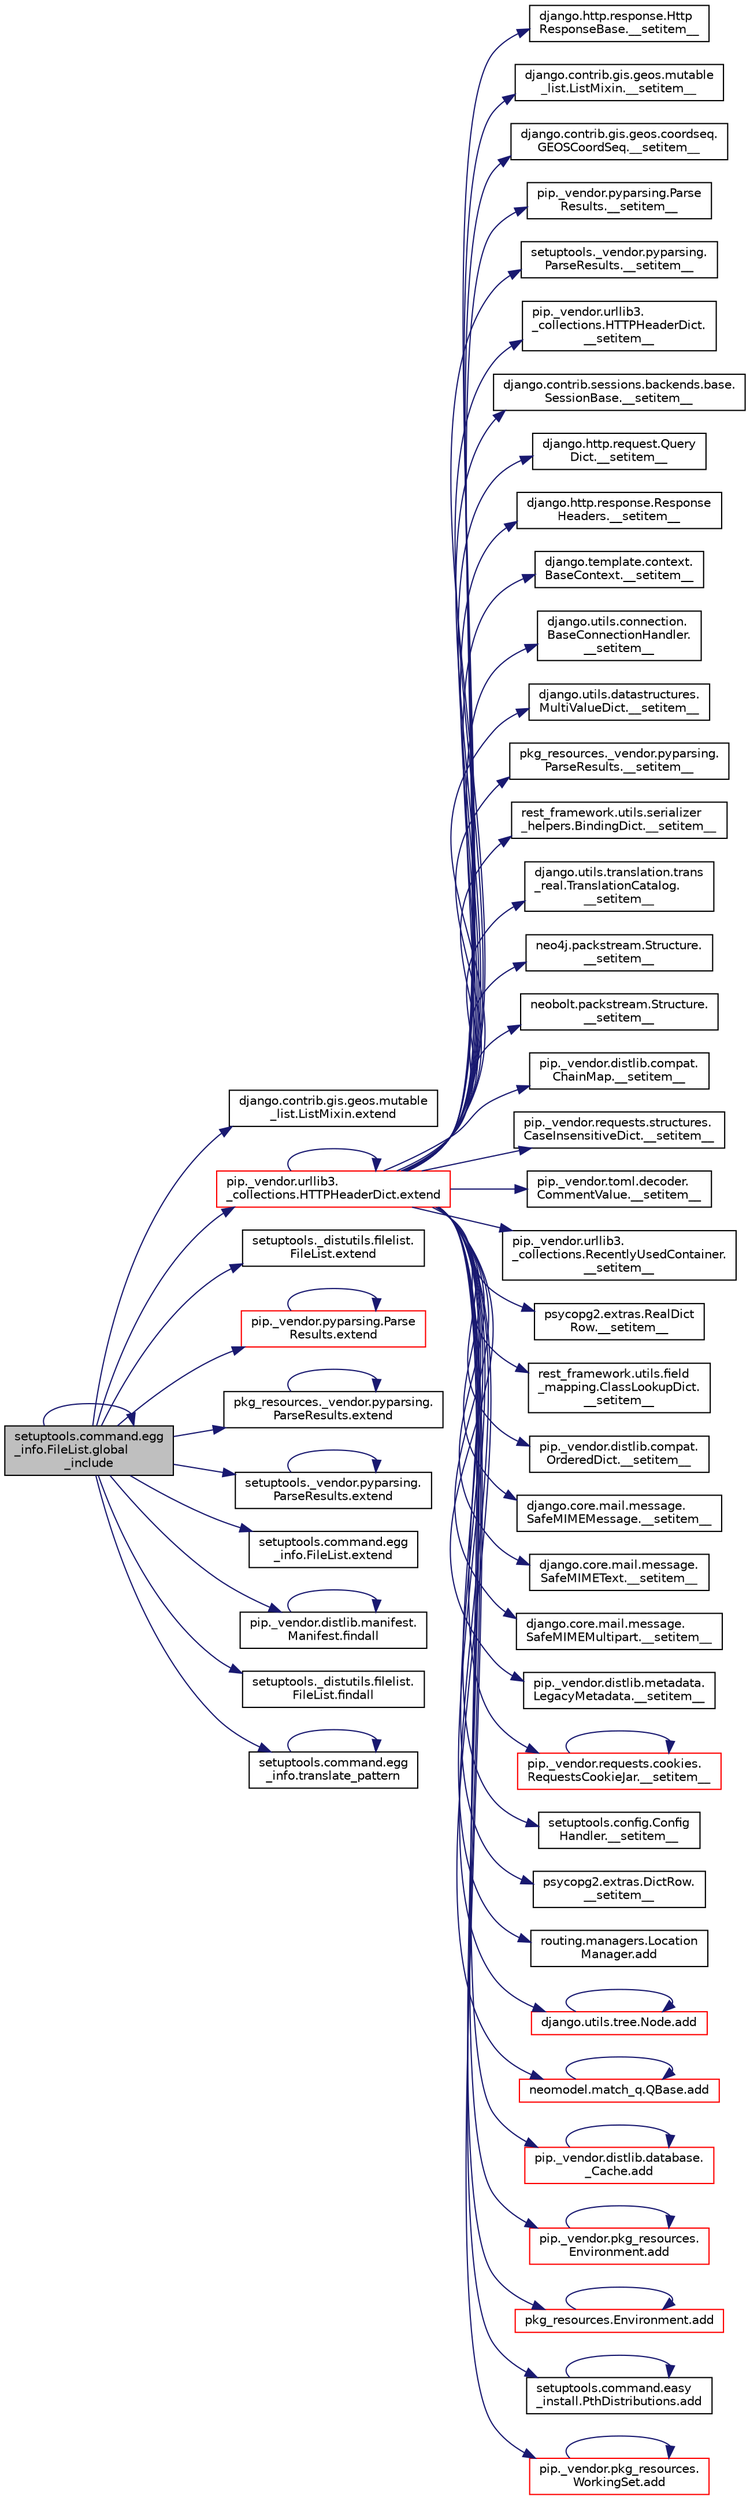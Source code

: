 digraph "setuptools.command.egg_info.FileList.global_include"
{
 // LATEX_PDF_SIZE
  edge [fontname="Helvetica",fontsize="10",labelfontname="Helvetica",labelfontsize="10"];
  node [fontname="Helvetica",fontsize="10",shape=record];
  rankdir="LR";
  Node1 [label="setuptools.command.egg\l_info.FileList.global\l_include",height=0.2,width=0.4,color="black", fillcolor="grey75", style="filled", fontcolor="black",tooltip=" "];
  Node1 -> Node2 [color="midnightblue",fontsize="10",style="solid",fontname="Helvetica"];
  Node2 [label="django.contrib.gis.geos.mutable\l_list.ListMixin.extend",height=0.2,width=0.4,color="black", fillcolor="white", style="filled",URL="$d5/d0e/classdjango_1_1contrib_1_1gis_1_1geos_1_1mutable__list_1_1_list_mixin.html#ab6b45a1aed7ba75685b6da9945f9ee39",tooltip=" "];
  Node1 -> Node3 [color="midnightblue",fontsize="10",style="solid",fontname="Helvetica"];
  Node3 [label="pip._vendor.urllib3.\l_collections.HTTPHeaderDict.extend",height=0.2,width=0.4,color="red", fillcolor="white", style="filled",URL="$d8/dc7/classpip_1_1__vendor_1_1urllib3_1_1__collections_1_1_h_t_t_p_header_dict.html#a04ea7ef53fe3916a040ec0e8cacc6581",tooltip=" "];
  Node3 -> Node4 [color="midnightblue",fontsize="10",style="solid",fontname="Helvetica"];
  Node4 [label="django.http.response.Http\lResponseBase.__setitem__",height=0.2,width=0.4,color="black", fillcolor="white", style="filled",URL="$dd/db4/classdjango_1_1http_1_1response_1_1_http_response_base.html#af71c37e97f7881bb51369941a99c6ecb",tooltip=" "];
  Node3 -> Node5 [color="midnightblue",fontsize="10",style="solid",fontname="Helvetica"];
  Node5 [label="django.contrib.gis.geos.mutable\l_list.ListMixin.__setitem__",height=0.2,width=0.4,color="black", fillcolor="white", style="filled",URL="$d5/d0e/classdjango_1_1contrib_1_1gis_1_1geos_1_1mutable__list_1_1_list_mixin.html#a54944c44e76ca9dc21c8ae4b244a2be4",tooltip=" "];
  Node3 -> Node6 [color="midnightblue",fontsize="10",style="solid",fontname="Helvetica"];
  Node6 [label="django.contrib.gis.geos.coordseq.\lGEOSCoordSeq.__setitem__",height=0.2,width=0.4,color="black", fillcolor="white", style="filled",URL="$d5/d0c/classdjango_1_1contrib_1_1gis_1_1geos_1_1coordseq_1_1_g_e_o_s_coord_seq.html#a12ddd570a86b39c108d18cb39af54167",tooltip=" "];
  Node3 -> Node7 [color="midnightblue",fontsize="10",style="solid",fontname="Helvetica"];
  Node7 [label="pip._vendor.pyparsing.Parse\lResults.__setitem__",height=0.2,width=0.4,color="black", fillcolor="white", style="filled",URL="$d3/d5b/classpip_1_1__vendor_1_1pyparsing_1_1_parse_results.html#ab188dc340b34d61e245c9cd15686bb46",tooltip=" "];
  Node3 -> Node8 [color="midnightblue",fontsize="10",style="solid",fontname="Helvetica"];
  Node8 [label="setuptools._vendor.pyparsing.\lParseResults.__setitem__",height=0.2,width=0.4,color="black", fillcolor="white", style="filled",URL="$df/d77/classsetuptools_1_1__vendor_1_1pyparsing_1_1_parse_results.html#ae10b62f50b58cd72e321341128fc2ea0",tooltip=" "];
  Node3 -> Node9 [color="midnightblue",fontsize="10",style="solid",fontname="Helvetica"];
  Node9 [label="pip._vendor.urllib3.\l_collections.HTTPHeaderDict.\l__setitem__",height=0.2,width=0.4,color="black", fillcolor="white", style="filled",URL="$d8/dc7/classpip_1_1__vendor_1_1urllib3_1_1__collections_1_1_h_t_t_p_header_dict.html#ab1dfb08764252d6536e4ec37c019adbf",tooltip=" "];
  Node3 -> Node10 [color="midnightblue",fontsize="10",style="solid",fontname="Helvetica"];
  Node10 [label="django.contrib.sessions.backends.base.\lSessionBase.__setitem__",height=0.2,width=0.4,color="black", fillcolor="white", style="filled",URL="$d1/d6e/classdjango_1_1contrib_1_1sessions_1_1backends_1_1base_1_1_session_base.html#a5dedca48bb99798d8c5729bc285eff94",tooltip=" "];
  Node3 -> Node11 [color="midnightblue",fontsize="10",style="solid",fontname="Helvetica"];
  Node11 [label="django.http.request.Query\lDict.__setitem__",height=0.2,width=0.4,color="black", fillcolor="white", style="filled",URL="$d3/dd6/classdjango_1_1http_1_1request_1_1_query_dict.html#ab7946b52ae959bdb6244a4f6048a232e",tooltip=" "];
  Node3 -> Node12 [color="midnightblue",fontsize="10",style="solid",fontname="Helvetica"];
  Node12 [label="django.http.response.Response\lHeaders.__setitem__",height=0.2,width=0.4,color="black", fillcolor="white", style="filled",URL="$d9/d00/classdjango_1_1http_1_1response_1_1_response_headers.html#a08562b1ed6d0299fe0a7e8d8643cff5b",tooltip=" "];
  Node3 -> Node13 [color="midnightblue",fontsize="10",style="solid",fontname="Helvetica"];
  Node13 [label="django.template.context.\lBaseContext.__setitem__",height=0.2,width=0.4,color="black", fillcolor="white", style="filled",URL="$d9/da5/classdjango_1_1template_1_1context_1_1_base_context.html#a69265309f567d1742da68efe3775b9af",tooltip=" "];
  Node3 -> Node14 [color="midnightblue",fontsize="10",style="solid",fontname="Helvetica"];
  Node14 [label="django.utils.connection.\lBaseConnectionHandler.\l__setitem__",height=0.2,width=0.4,color="black", fillcolor="white", style="filled",URL="$df/db2/classdjango_1_1utils_1_1connection_1_1_base_connection_handler.html#a2fdad2a66bf96b1543fbfc27e49b8454",tooltip=" "];
  Node3 -> Node15 [color="midnightblue",fontsize="10",style="solid",fontname="Helvetica"];
  Node15 [label="django.utils.datastructures.\lMultiValueDict.__setitem__",height=0.2,width=0.4,color="black", fillcolor="white", style="filled",URL="$d5/d02/classdjango_1_1utils_1_1datastructures_1_1_multi_value_dict.html#a9483434b2f8c47420e6ee9e73857858a",tooltip=" "];
  Node3 -> Node16 [color="midnightblue",fontsize="10",style="solid",fontname="Helvetica"];
  Node16 [label="pkg_resources._vendor.pyparsing.\lParseResults.__setitem__",height=0.2,width=0.4,color="black", fillcolor="white", style="filled",URL="$d3/d93/classpkg__resources_1_1__vendor_1_1pyparsing_1_1_parse_results.html#add107f9bf8d6fcb3d1287e42d2e54a1f",tooltip=" "];
  Node3 -> Node17 [color="midnightblue",fontsize="10",style="solid",fontname="Helvetica"];
  Node17 [label="rest_framework.utils.serializer\l_helpers.BindingDict.__setitem__",height=0.2,width=0.4,color="black", fillcolor="white", style="filled",URL="$d3/d67/classrest__framework_1_1utils_1_1serializer__helpers_1_1_binding_dict.html#aa44f75d6f4fca17aeb8e1e7dcd3d4db2",tooltip=" "];
  Node3 -> Node18 [color="midnightblue",fontsize="10",style="solid",fontname="Helvetica"];
  Node18 [label="django.utils.translation.trans\l_real.TranslationCatalog.\l__setitem__",height=0.2,width=0.4,color="black", fillcolor="white", style="filled",URL="$dd/d59/classdjango_1_1utils_1_1translation_1_1trans__real_1_1_translation_catalog.html#a66e1f631aeb9313fb01e7d0095cf2ecb",tooltip=" "];
  Node3 -> Node19 [color="midnightblue",fontsize="10",style="solid",fontname="Helvetica"];
  Node19 [label="neo4j.packstream.Structure.\l__setitem__",height=0.2,width=0.4,color="black", fillcolor="white", style="filled",URL="$d4/d92/classneo4j_1_1packstream_1_1_structure.html#a66f1d7a01ccf2cc8ecc212916b1bfcef",tooltip=" "];
  Node3 -> Node20 [color="midnightblue",fontsize="10",style="solid",fontname="Helvetica"];
  Node20 [label="neobolt.packstream.Structure.\l__setitem__",height=0.2,width=0.4,color="black", fillcolor="white", style="filled",URL="$d1/d7a/classneobolt_1_1packstream_1_1_structure.html#a1f9dabacd14de60142da576d8a920fab",tooltip=" "];
  Node3 -> Node21 [color="midnightblue",fontsize="10",style="solid",fontname="Helvetica"];
  Node21 [label="pip._vendor.distlib.compat.\lChainMap.__setitem__",height=0.2,width=0.4,color="black", fillcolor="white", style="filled",URL="$d2/d2d/classpip_1_1__vendor_1_1distlib_1_1compat_1_1_chain_map.html#a9dda76e67f06f60cd32e6ffec1d2a6fa",tooltip=" "];
  Node3 -> Node22 [color="midnightblue",fontsize="10",style="solid",fontname="Helvetica"];
  Node22 [label="pip._vendor.requests.structures.\lCaseInsensitiveDict.__setitem__",height=0.2,width=0.4,color="black", fillcolor="white", style="filled",URL="$d3/de3/classpip_1_1__vendor_1_1requests_1_1structures_1_1_case_insensitive_dict.html#a16c056f286a68dde67716640b97c807b",tooltip=" "];
  Node3 -> Node23 [color="midnightblue",fontsize="10",style="solid",fontname="Helvetica"];
  Node23 [label="pip._vendor.toml.decoder.\lCommentValue.__setitem__",height=0.2,width=0.4,color="black", fillcolor="white", style="filled",URL="$d6/d59/classpip_1_1__vendor_1_1toml_1_1decoder_1_1_comment_value.html#aebec37cd806643d85e1bdefaa3f5d610",tooltip=" "];
  Node3 -> Node24 [color="midnightblue",fontsize="10",style="solid",fontname="Helvetica"];
  Node24 [label="pip._vendor.urllib3.\l_collections.RecentlyUsedContainer.\l__setitem__",height=0.2,width=0.4,color="black", fillcolor="white", style="filled",URL="$d3/df5/classpip_1_1__vendor_1_1urllib3_1_1__collections_1_1_recently_used_container.html#a4dfbdf0e6ca22811b5e541392fd53a72",tooltip=" "];
  Node3 -> Node25 [color="midnightblue",fontsize="10",style="solid",fontname="Helvetica"];
  Node25 [label="psycopg2.extras.RealDict\lRow.__setitem__",height=0.2,width=0.4,color="black", fillcolor="white", style="filled",URL="$dd/d32/classpsycopg2_1_1extras_1_1_real_dict_row.html#a5cc79d962780119f4a94278fbb3479e1",tooltip=" "];
  Node3 -> Node26 [color="midnightblue",fontsize="10",style="solid",fontname="Helvetica"];
  Node26 [label="rest_framework.utils.field\l_mapping.ClassLookupDict.\l__setitem__",height=0.2,width=0.4,color="black", fillcolor="white", style="filled",URL="$d9/d64/classrest__framework_1_1utils_1_1field__mapping_1_1_class_lookup_dict.html#a17447de5405d7e05fb25f91c003298a0",tooltip=" "];
  Node3 -> Node27 [color="midnightblue",fontsize="10",style="solid",fontname="Helvetica"];
  Node27 [label="pip._vendor.distlib.compat.\lOrderedDict.__setitem__",height=0.2,width=0.4,color="black", fillcolor="white", style="filled",URL="$d8/dae/classpip_1_1__vendor_1_1distlib_1_1compat_1_1_ordered_dict.html#a6ab8a22c72107501120695539e652957",tooltip=" "];
  Node3 -> Node28 [color="midnightblue",fontsize="10",style="solid",fontname="Helvetica"];
  Node28 [label="django.core.mail.message.\lSafeMIMEMessage.__setitem__",height=0.2,width=0.4,color="black", fillcolor="white", style="filled",URL="$dc/dcb/classdjango_1_1core_1_1mail_1_1message_1_1_safe_m_i_m_e_message.html#acb1e2c2ec1e9c382e9ca0984201fd71f",tooltip=" "];
  Node3 -> Node29 [color="midnightblue",fontsize="10",style="solid",fontname="Helvetica"];
  Node29 [label="django.core.mail.message.\lSafeMIMEText.__setitem__",height=0.2,width=0.4,color="black", fillcolor="white", style="filled",URL="$d4/dbd/classdjango_1_1core_1_1mail_1_1message_1_1_safe_m_i_m_e_text.html#a133a6bee325bab7a2bf36d6eccea1196",tooltip=" "];
  Node3 -> Node30 [color="midnightblue",fontsize="10",style="solid",fontname="Helvetica"];
  Node30 [label="django.core.mail.message.\lSafeMIMEMultipart.__setitem__",height=0.2,width=0.4,color="black", fillcolor="white", style="filled",URL="$df/d61/classdjango_1_1core_1_1mail_1_1message_1_1_safe_m_i_m_e_multipart.html#a07e9eff15d8a40f10ff6c3218cf9f9bb",tooltip=" "];
  Node3 -> Node31 [color="midnightblue",fontsize="10",style="solid",fontname="Helvetica"];
  Node31 [label="pip._vendor.distlib.metadata.\lLegacyMetadata.__setitem__",height=0.2,width=0.4,color="black", fillcolor="white", style="filled",URL="$d3/dc5/classpip_1_1__vendor_1_1distlib_1_1metadata_1_1_legacy_metadata.html#a247dd6e5ed048e357c5880358e484de9",tooltip=" "];
  Node3 -> Node32 [color="midnightblue",fontsize="10",style="solid",fontname="Helvetica"];
  Node32 [label="pip._vendor.requests.cookies.\lRequestsCookieJar.__setitem__",height=0.2,width=0.4,color="red", fillcolor="white", style="filled",URL="$d9/d08/classpip_1_1__vendor_1_1requests_1_1cookies_1_1_requests_cookie_jar.html#aa3ae937fbc242ed0018f8da038f73363",tooltip=" "];
  Node32 -> Node32 [color="midnightblue",fontsize="10",style="solid",fontname="Helvetica"];
  Node3 -> Node106 [color="midnightblue",fontsize="10",style="solid",fontname="Helvetica"];
  Node106 [label="setuptools.config.Config\lHandler.__setitem__",height=0.2,width=0.4,color="black", fillcolor="white", style="filled",URL="$d2/d75/classsetuptools_1_1config_1_1_config_handler.html#a972a9b2d1f6a6782ad900b58a63092d5",tooltip=" "];
  Node3 -> Node107 [color="midnightblue",fontsize="10",style="solid",fontname="Helvetica"];
  Node107 [label="psycopg2.extras.DictRow.\l__setitem__",height=0.2,width=0.4,color="black", fillcolor="white", style="filled",URL="$dc/d7b/classpsycopg2_1_1extras_1_1_dict_row.html#aa97c30b90d6c30849bc8dfa31728daaf",tooltip=" "];
  Node3 -> Node108 [color="midnightblue",fontsize="10",style="solid",fontname="Helvetica"];
  Node108 [label="routing.managers.Location\lManager.add",height=0.2,width=0.4,color="black", fillcolor="white", style="filled",URL="$d4/d05/classrouting_1_1managers_1_1_location_manager.html#a0e379ba61e042a6233a6a213622126f8",tooltip=" "];
  Node3 -> Node109 [color="midnightblue",fontsize="10",style="solid",fontname="Helvetica"];
  Node109 [label="django.utils.tree.Node.add",height=0.2,width=0.4,color="red", fillcolor="white", style="filled",URL="$d3/d76/classdjango_1_1utils_1_1tree_1_1_node.html#ae1010ad26ddf8dc21be829eacb2914c6",tooltip=" "];
  Node109 -> Node109 [color="midnightblue",fontsize="10",style="solid",fontname="Helvetica"];
  Node3 -> Node112 [color="midnightblue",fontsize="10",style="solid",fontname="Helvetica"];
  Node112 [label="neomodel.match_q.QBase.add",height=0.2,width=0.4,color="red", fillcolor="white", style="filled",URL="$de/dc8/classneomodel_1_1match__q_1_1_q_base.html#ad73a352adfb8d3f824a02307054b89e6",tooltip=" "];
  Node112 -> Node112 [color="midnightblue",fontsize="10",style="solid",fontname="Helvetica"];
  Node3 -> Node113 [color="midnightblue",fontsize="10",style="solid",fontname="Helvetica"];
  Node113 [label="pip._vendor.distlib.database.\l_Cache.add",height=0.2,width=0.4,color="red", fillcolor="white", style="filled",URL="$d8/dcd/classpip_1_1__vendor_1_1distlib_1_1database_1_1___cache.html#a98296c2e1af8395fc035df3fdfc400fc",tooltip=" "];
  Node113 -> Node113 [color="midnightblue",fontsize="10",style="solid",fontname="Helvetica"];
  Node3 -> Node181 [color="midnightblue",fontsize="10",style="solid",fontname="Helvetica"];
  Node181 [label="pip._vendor.pkg_resources.\lEnvironment.add",height=0.2,width=0.4,color="red", fillcolor="white", style="filled",URL="$de/d79/classpip_1_1__vendor_1_1pkg__resources_1_1_environment.html#a81284f46d9fa7b21a5f9a4e710fe80cf",tooltip=" "];
  Node181 -> Node181 [color="midnightblue",fontsize="10",style="solid",fontname="Helvetica"];
  Node3 -> Node187 [color="midnightblue",fontsize="10",style="solid",fontname="Helvetica"];
  Node187 [label="pkg_resources.Environment.add",height=0.2,width=0.4,color="red", fillcolor="white", style="filled",URL="$dd/d81/classpkg__resources_1_1_environment.html#a0ba8999abdb4cbc7a1965766560197fc",tooltip=" "];
  Node187 -> Node187 [color="midnightblue",fontsize="10",style="solid",fontname="Helvetica"];
  Node3 -> Node188 [color="midnightblue",fontsize="10",style="solid",fontname="Helvetica"];
  Node188 [label="setuptools.command.easy\l_install.PthDistributions.add",height=0.2,width=0.4,color="black", fillcolor="white", style="filled",URL="$d2/d49/classsetuptools_1_1command_1_1easy__install_1_1_pth_distributions.html#a9225a5df3c1a4af13a45aa4d92e83cbf",tooltip=" "];
  Node188 -> Node188 [color="midnightblue",fontsize="10",style="solid",fontname="Helvetica"];
  Node3 -> Node189 [color="midnightblue",fontsize="10",style="solid",fontname="Helvetica"];
  Node189 [label="pip._vendor.pkg_resources.\lWorkingSet.add",height=0.2,width=0.4,color="red", fillcolor="white", style="filled",URL="$da/d4f/classpip_1_1__vendor_1_1pkg__resources_1_1_working_set.html#a721315d2a4a0a3ead71bf8d1b83261ce",tooltip=" "];
  Node189 -> Node189 [color="midnightblue",fontsize="10",style="solid",fontname="Helvetica"];
  Node3 -> Node3 [color="midnightblue",fontsize="10",style="solid",fontname="Helvetica"];
  Node1 -> Node5565 [color="midnightblue",fontsize="10",style="solid",fontname="Helvetica"];
  Node5565 [label="setuptools._distutils.filelist.\lFileList.extend",height=0.2,width=0.4,color="black", fillcolor="white", style="filled",URL="$dd/d97/classsetuptools_1_1__distutils_1_1filelist_1_1_file_list.html#a857522eaf9de6edd66fc3937bf0af493",tooltip=" "];
  Node1 -> Node5566 [color="midnightblue",fontsize="10",style="solid",fontname="Helvetica"];
  Node5566 [label="pip._vendor.pyparsing.Parse\lResults.extend",height=0.2,width=0.4,color="red", fillcolor="white", style="filled",URL="$d3/d5b/classpip_1_1__vendor_1_1pyparsing_1_1_parse_results.html#acd6c647ae66379e661f5c348d714e0e9",tooltip=" "];
  Node5566 -> Node5566 [color="midnightblue",fontsize="10",style="solid",fontname="Helvetica"];
  Node1 -> Node5577 [color="midnightblue",fontsize="10",style="solid",fontname="Helvetica"];
  Node5577 [label="pkg_resources._vendor.pyparsing.\lParseResults.extend",height=0.2,width=0.4,color="black", fillcolor="white", style="filled",URL="$d3/d93/classpkg__resources_1_1__vendor_1_1pyparsing_1_1_parse_results.html#ab364b8acde3167bcd176f82ea6e1b422",tooltip=" "];
  Node5577 -> Node5577 [color="midnightblue",fontsize="10",style="solid",fontname="Helvetica"];
  Node1 -> Node5578 [color="midnightblue",fontsize="10",style="solid",fontname="Helvetica"];
  Node5578 [label="setuptools._vendor.pyparsing.\lParseResults.extend",height=0.2,width=0.4,color="black", fillcolor="white", style="filled",URL="$df/d77/classsetuptools_1_1__vendor_1_1pyparsing_1_1_parse_results.html#a8963c59894060ca9d0dc2c906f8d57d9",tooltip=" "];
  Node5578 -> Node5578 [color="midnightblue",fontsize="10",style="solid",fontname="Helvetica"];
  Node1 -> Node5579 [color="midnightblue",fontsize="10",style="solid",fontname="Helvetica"];
  Node5579 [label="setuptools.command.egg\l_info.FileList.extend",height=0.2,width=0.4,color="black", fillcolor="white", style="filled",URL="$d1/df1/classsetuptools_1_1command_1_1egg__info_1_1_file_list.html#a1fc25e5103545c7a0fbb613b72cc89e6",tooltip=" "];
  Node1 -> Node2535 [color="midnightblue",fontsize="10",style="solid",fontname="Helvetica"];
  Node2535 [label="pip._vendor.distlib.manifest.\lManifest.findall",height=0.2,width=0.4,color="black", fillcolor="white", style="filled",URL="$d2/d05/classpip_1_1__vendor_1_1distlib_1_1manifest_1_1_manifest.html#addcd8fc4c92d2b4d110a3c0d50222763",tooltip=" "];
  Node2535 -> Node2535 [color="midnightblue",fontsize="10",style="solid",fontname="Helvetica"];
  Node1 -> Node2536 [color="midnightblue",fontsize="10",style="solid",fontname="Helvetica"];
  Node2536 [label="setuptools._distutils.filelist.\lFileList.findall",height=0.2,width=0.4,color="black", fillcolor="white", style="filled",URL="$dd/d97/classsetuptools_1_1__distutils_1_1filelist_1_1_file_list.html#ae50770e059c38abacfd2d4844f5cf3da",tooltip=" "];
  Node1 -> Node1 [color="midnightblue",fontsize="10",style="solid",fontname="Helvetica"];
  Node1 -> Node975 [color="midnightblue",fontsize="10",style="solid",fontname="Helvetica"];
  Node975 [label="setuptools.command.egg\l_info.translate_pattern",height=0.2,width=0.4,color="black", fillcolor="white", style="filled",URL="$dc/d7b/namespacesetuptools_1_1command_1_1egg__info.html#aa144258099051fcc4002b9750d064587",tooltip=" "];
  Node975 -> Node975 [color="midnightblue",fontsize="10",style="solid",fontname="Helvetica"];
}
